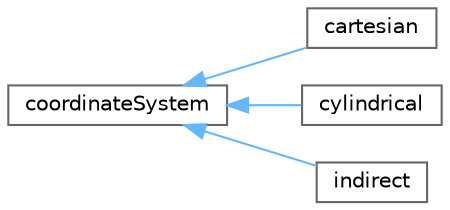 digraph "Graphical Class Hierarchy"
{
 // LATEX_PDF_SIZE
  bgcolor="transparent";
  edge [fontname=Helvetica,fontsize=10,labelfontname=Helvetica,labelfontsize=10];
  node [fontname=Helvetica,fontsize=10,shape=box,height=0.2,width=0.4];
  rankdir="LR";
  Node0 [id="Node000000",label="coordinateSystem",height=0.2,width=0.4,color="grey40", fillcolor="white", style="filled",URL="$classFoam_1_1coordinateSystem.html",tooltip="Base class for coordinate system specification, the default coordinate system type is cartesian ."];
  Node0 -> Node1 [id="edge4441_Node000000_Node000001",dir="back",color="steelblue1",style="solid",tooltip=" "];
  Node1 [id="Node000001",label="cartesian",height=0.2,width=0.4,color="grey40", fillcolor="white", style="filled",URL="$classFoam_1_1coordSystem_1_1cartesian.html",tooltip="A Cartesian coordinate system."];
  Node0 -> Node2 [id="edge4442_Node000000_Node000002",dir="back",color="steelblue1",style="solid",tooltip=" "];
  Node2 [id="Node000002",label="cylindrical",height=0.2,width=0.4,color="grey40", fillcolor="white", style="filled",URL="$classFoam_1_1coordSystem_1_1cylindrical.html",tooltip="A cylindrical coordinate system (r-theta-z). The coordinate system angle theta is always in radians."];
  Node0 -> Node3 [id="edge4443_Node000000_Node000003",dir="back",color="steelblue1",style="solid",tooltip=" "];
  Node3 [id="Node000003",label="indirect",height=0.2,width=0.4,color="grey40", fillcolor="white", style="filled",URL="$classFoam_1_1coordSystem_1_1indirect.html",tooltip="A coordinate system forward to a global coordinate system that is normally provided by the constant/c..."];
}
